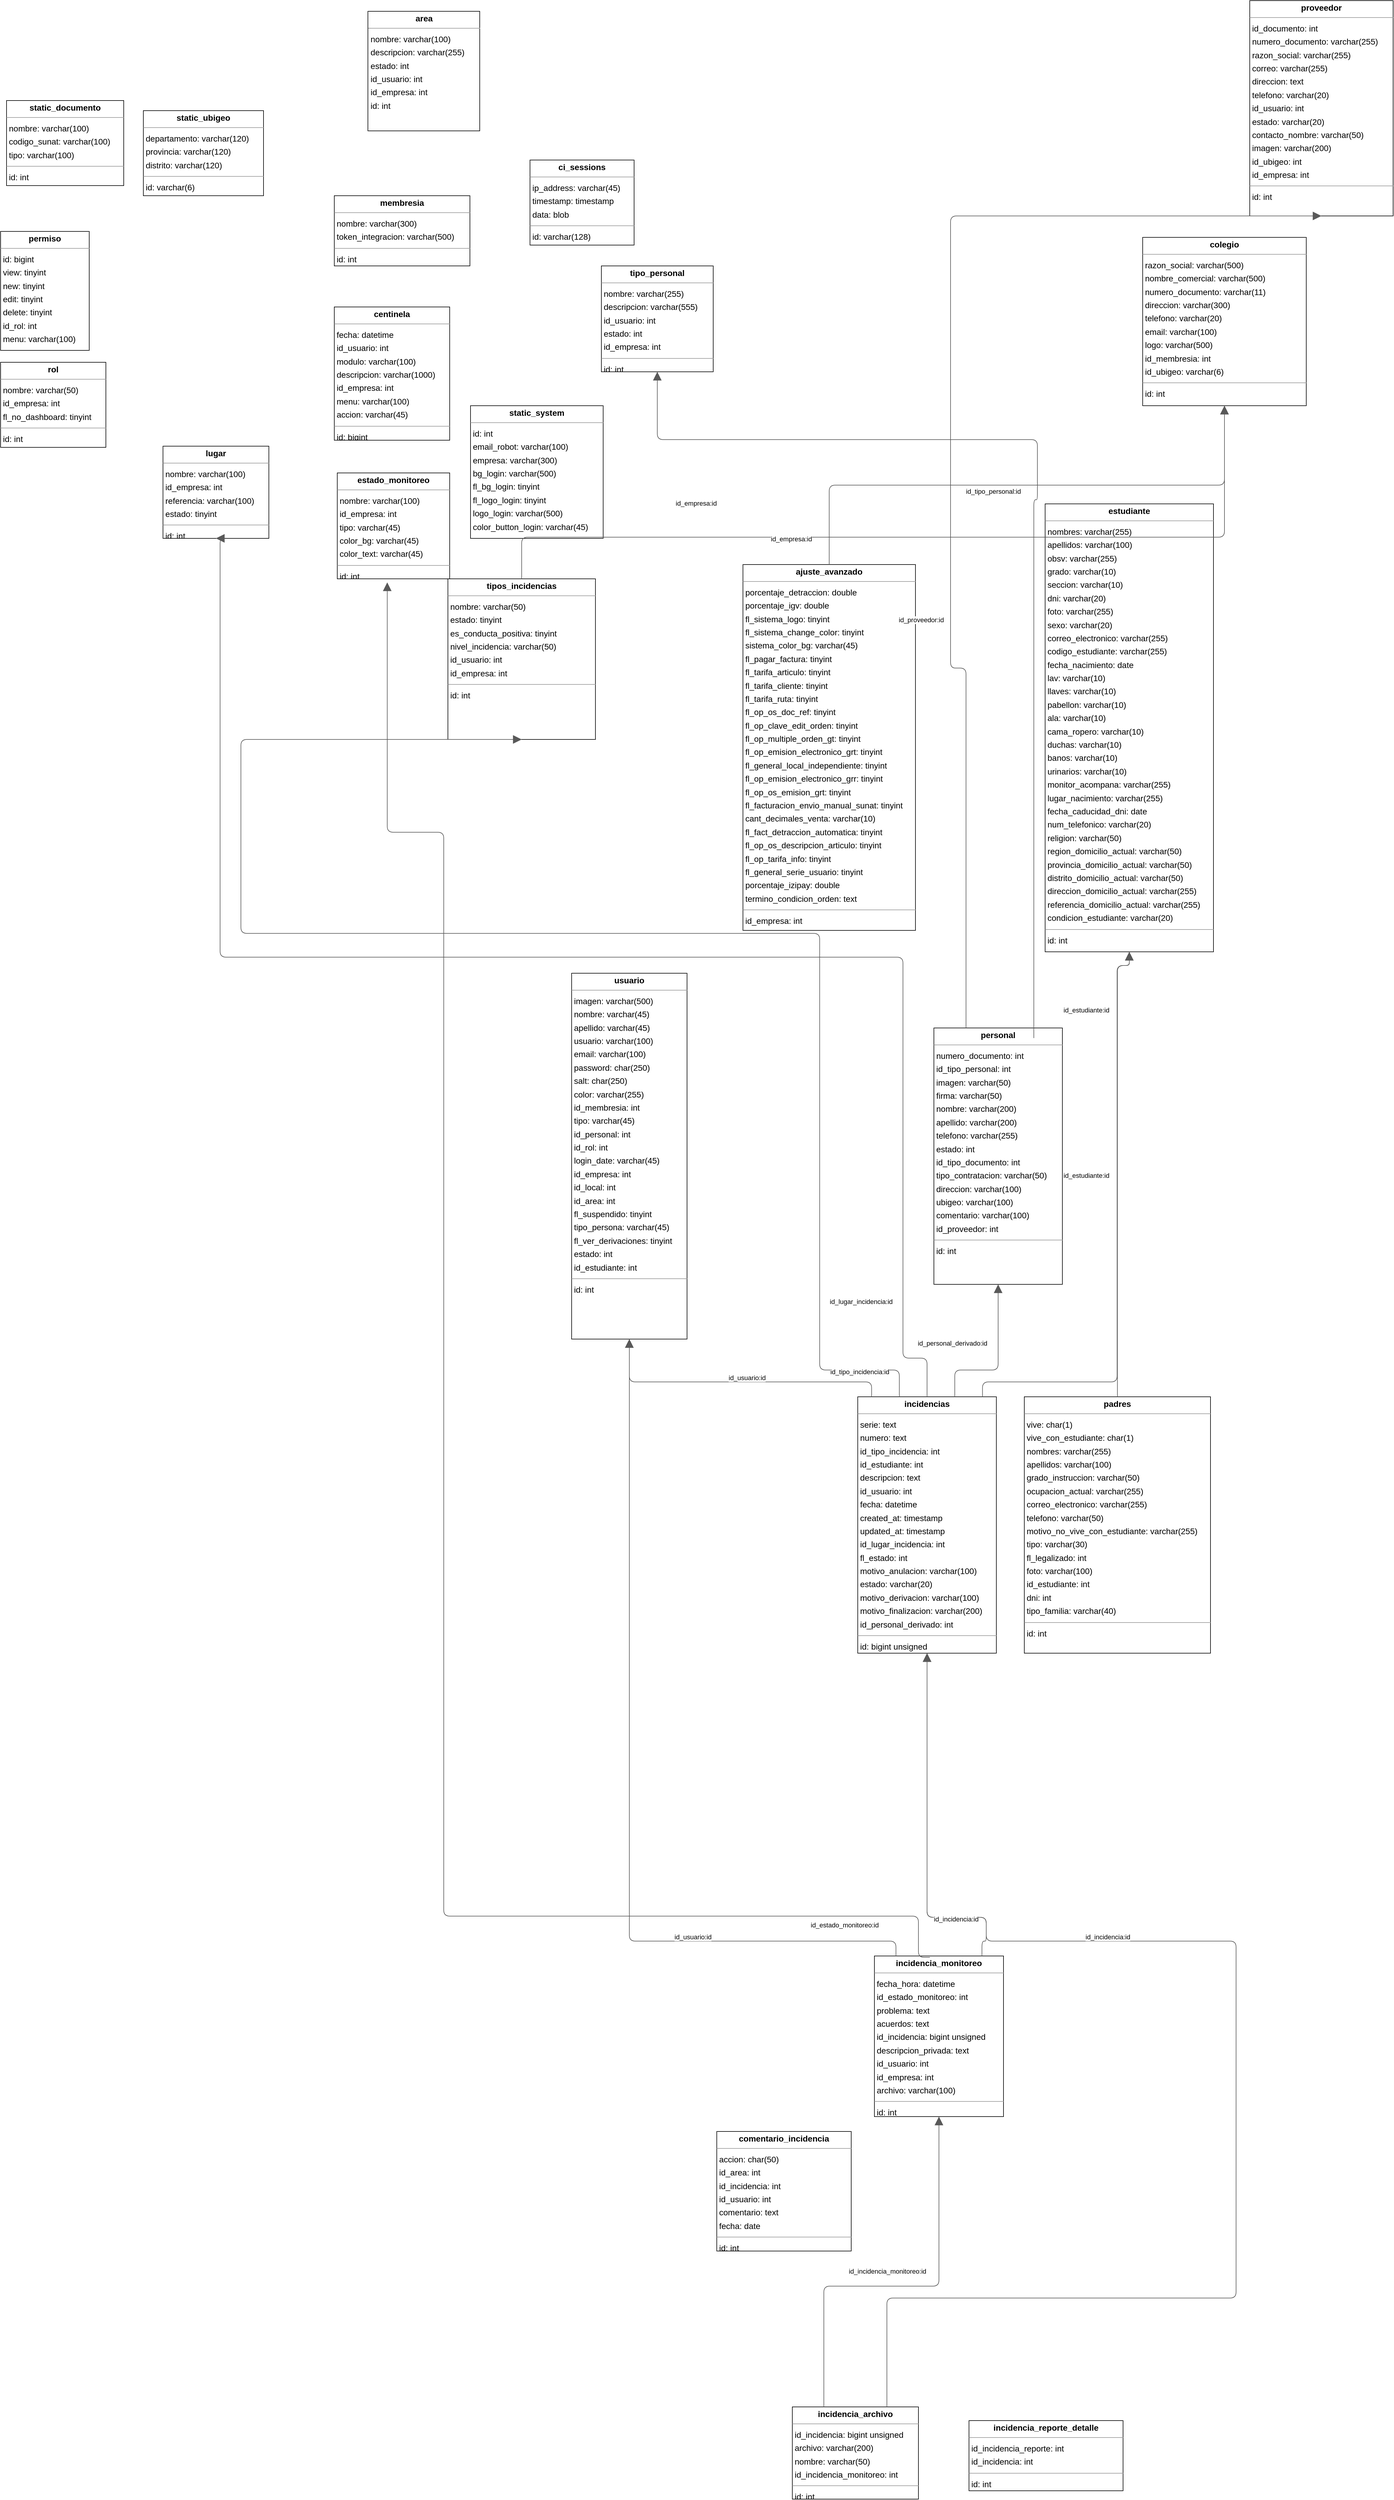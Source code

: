 <mxfile version="22.1.22" type="embed">
  <diagram name="Página-1" id="ycDpd4-9lRl3-AXhaBF0">
    <mxGraphModel dx="2317" dy="1612" grid="1" gridSize="10" guides="1" tooltips="1" connect="1" arrows="1" fold="1" page="1" pageScale="1" pageWidth="827" pageHeight="1169" math="0" shadow="0">
      <root>
        <mxCell id="0" />
        <mxCell id="1" parent="0" />
        <mxCell id="freNb7nJAfnXLiOJChIJ-1" value="&lt;p style=&quot;margin:0px;margin-top:4px;text-align:center;&quot;&gt;&lt;b&gt;ajuste_avanzado&lt;/b&gt;&lt;/p&gt;&lt;hr size=&quot;1&quot;/&gt;&lt;p style=&quot;margin:0 0 0 4px;line-height:1.6;&quot;&gt; porcentaje_detraccion: double&lt;br/&gt; porcentaje_igv: double&lt;br/&gt; fl_sistema_logo: tinyint&lt;br/&gt; fl_sistema_change_color: tinyint&lt;br/&gt; sistema_color_bg: varchar(45)&lt;br/&gt; fl_pagar_factura: tinyint&lt;br/&gt; fl_tarifa_articulo: tinyint&lt;br/&gt; fl_tarifa_cliente: tinyint&lt;br/&gt; fl_tarifa_ruta: tinyint&lt;br/&gt; fl_op_os_doc_ref: tinyint&lt;br/&gt; fl_op_clave_edit_orden: tinyint&lt;br/&gt; fl_op_multiple_orden_gt: tinyint&lt;br/&gt; fl_op_emision_electronico_grt: tinyint&lt;br/&gt; fl_general_local_independiente: tinyint&lt;br/&gt; fl_op_emision_electronico_grr: tinyint&lt;br/&gt; fl_op_os_emision_grt: tinyint&lt;br/&gt; fl_facturacion_envio_manual_sunat: tinyint&lt;br/&gt; cant_decimales_venta: varchar(10)&lt;br/&gt; fl_fact_detraccion_automatica: tinyint&lt;br/&gt; fl_op_os_descripcion_articulo: tinyint&lt;br/&gt; fl_op_tarifa_info: tinyint&lt;br/&gt; fl_general_serie_usuario: tinyint&lt;br/&gt; porcentaje_izipay: double&lt;br/&gt; termino_condicion_orden: text&lt;/p&gt;&lt;hr size=&quot;1&quot;/&gt;&lt;p style=&quot;margin:0 0 0 4px;line-height:1.6;&quot;&gt; id_empresa: int&lt;/p&gt;" style="verticalAlign=top;align=left;overflow=fill;fontSize=14;fontFamily=Helvetica;html=1;rounded=0;shadow=0;comic=0;labelBackgroundColor=none;strokeWidth=1;" parent="1" vertex="1">
          <mxGeometry x="148" y="650" width="290" height="615" as="geometry" />
        </mxCell>
        <mxCell id="freNb7nJAfnXLiOJChIJ-2" value="&lt;p style=&quot;margin:0px;margin-top:4px;text-align:center;&quot;&gt;&lt;b&gt;area&lt;/b&gt;&lt;/p&gt;&lt;hr size=&quot;1&quot;&gt;&lt;p style=&quot;margin:0 0 0 4px;line-height:1.6;&quot;&gt; nombre: varchar(100)&lt;br&gt; descripcion: varchar(255)&lt;br&gt; estado: int&lt;br&gt; id_usuario: int&lt;br&gt; id_empresa: int&lt;br&gt;&lt;/p&gt;&lt;p style=&quot;margin:0 0 0 4px;line-height:1.6;&quot;&gt; id: int&lt;/p&gt;" style="verticalAlign=top;align=left;overflow=fill;fontSize=14;fontFamily=Helvetica;html=1;rounded=0;shadow=0;comic=0;labelBackgroundColor=none;strokeWidth=1;" parent="1" vertex="1">
          <mxGeometry x="-482.5" y="-280" width="188" height="201" as="geometry" />
        </mxCell>
        <mxCell id="freNb7nJAfnXLiOJChIJ-3" value="&lt;p style=&quot;margin:0px;margin-top:4px;text-align:center;&quot;&gt;&lt;b&gt;centinela&lt;/b&gt;&lt;/p&gt;&lt;hr size=&quot;1&quot;/&gt;&lt;p style=&quot;margin:0 0 0 4px;line-height:1.6;&quot;&gt; fecha: datetime&lt;br/&gt; id_usuario: int&lt;br/&gt; modulo: varchar(100)&lt;br/&gt; descripcion: varchar(1000)&lt;br/&gt; id_empresa: int&lt;br/&gt; menu: varchar(100)&lt;br/&gt; accion: varchar(45)&lt;/p&gt;&lt;hr size=&quot;1&quot;/&gt;&lt;p style=&quot;margin:0 0 0 4px;line-height:1.6;&quot;&gt; id: bigint&lt;/p&gt;" style="verticalAlign=top;align=left;overflow=fill;fontSize=14;fontFamily=Helvetica;html=1;rounded=0;shadow=0;comic=0;labelBackgroundColor=none;strokeWidth=1;" parent="1" vertex="1">
          <mxGeometry x="-539" y="217" width="194" height="224" as="geometry" />
        </mxCell>
        <mxCell id="freNb7nJAfnXLiOJChIJ-4" value="&lt;p style=&quot;margin:0px;margin-top:4px;text-align:center;&quot;&gt;&lt;b&gt;ci_sessions&lt;/b&gt;&lt;/p&gt;&lt;hr size=&quot;1&quot;/&gt;&lt;p style=&quot;margin:0 0 0 4px;line-height:1.6;&quot;&gt; ip_address: varchar(45)&lt;br/&gt; timestamp: timestamp&lt;br/&gt; data: blob&lt;/p&gt;&lt;hr size=&quot;1&quot;/&gt;&lt;p style=&quot;margin:0 0 0 4px;line-height:1.6;&quot;&gt; id: varchar(128)&lt;/p&gt;" style="verticalAlign=top;align=left;overflow=fill;fontSize=14;fontFamily=Helvetica;html=1;rounded=0;shadow=0;comic=0;labelBackgroundColor=none;strokeWidth=1;" parent="1" vertex="1">
          <mxGeometry x="-210" y="-30" width="175" height="143" as="geometry" />
        </mxCell>
        <mxCell id="freNb7nJAfnXLiOJChIJ-5" value="&lt;p style=&quot;margin:0px;margin-top:4px;text-align:center;&quot;&gt;&lt;b&gt;comentario_incidencia&lt;/b&gt;&lt;/p&gt;&lt;hr size=&quot;1&quot;/&gt;&lt;p style=&quot;margin:0 0 0 4px;line-height:1.6;&quot;&gt; accion: char(50)&lt;br/&gt; id_area: int&lt;br/&gt; id_incidencia: int&lt;br/&gt; id_usuario: int&lt;br/&gt; comentario: text&lt;br/&gt; fecha: date&lt;/p&gt;&lt;hr size=&quot;1&quot;/&gt;&lt;p style=&quot;margin:0 0 0 4px;line-height:1.6;&quot;&gt; id: int&lt;/p&gt;" style="verticalAlign=top;align=left;overflow=fill;fontSize=14;fontFamily=Helvetica;html=1;rounded=0;shadow=0;comic=0;labelBackgroundColor=none;strokeWidth=1;" parent="1" vertex="1">
          <mxGeometry x="104" y="3284" width="226" height="201" as="geometry" />
        </mxCell>
        <mxCell id="freNb7nJAfnXLiOJChIJ-7" value="&lt;p style=&quot;margin:0px;margin-top:4px;text-align:center;&quot;&gt;&lt;b&gt;colegio&lt;/b&gt;&lt;/p&gt;&lt;hr size=&quot;1&quot;&gt;&lt;p style=&quot;margin:0 0 0 4px;line-height:1.6;&quot;&gt; razon_social: varchar(500)&lt;br&gt; nombre_comercial: varchar(500)&lt;br&gt; numero_documento: varchar(11)&lt;br&gt; direccion: varchar(300)&lt;br&gt; telefono: varchar(20)&lt;br&gt; email: varchar(100)&lt;br&gt; logo: varchar(500)&lt;br&gt; id_membresia: int&lt;br&gt; id_ubigeo: varchar(6)&lt;br&gt;&lt;/p&gt;&lt;hr size=&quot;1&quot;&gt;&lt;p style=&quot;margin:0 0 0 4px;line-height:1.6;&quot;&gt; id: int&lt;/p&gt;" style="verticalAlign=top;align=left;overflow=fill;fontSize=14;fontFamily=Helvetica;html=1;rounded=0;shadow=0;comic=0;labelBackgroundColor=none;strokeWidth=1;" parent="1" vertex="1">
          <mxGeometry x="820" y="100" width="275" height="283" as="geometry" />
        </mxCell>
        <mxCell id="freNb7nJAfnXLiOJChIJ-8" value="&lt;p style=&quot;margin:0px;margin-top:4px;text-align:center;&quot;&gt;&lt;b&gt;estado_monitoreo&lt;/b&gt;&lt;/p&gt;&lt;hr size=&quot;1&quot;/&gt;&lt;p style=&quot;margin:0 0 0 4px;line-height:1.6;&quot;&gt; nombre: varchar(100)&lt;br/&gt; id_empresa: int&lt;br/&gt; tipo: varchar(45)&lt;br/&gt; color_bg: varchar(45)&lt;br/&gt; color_text: varchar(45)&lt;/p&gt;&lt;hr size=&quot;1&quot;/&gt;&lt;p style=&quot;margin:0 0 0 4px;line-height:1.6;&quot;&gt; id: int&lt;/p&gt;" style="verticalAlign=top;align=left;overflow=fill;fontSize=14;fontFamily=Helvetica;html=1;rounded=0;shadow=0;comic=0;labelBackgroundColor=none;strokeWidth=1;" parent="1" vertex="1">
          <mxGeometry x="-534" y="496" width="189" height="178" as="geometry" />
        </mxCell>
        <mxCell id="freNb7nJAfnXLiOJChIJ-9" value="&lt;p style=&quot;margin:0px;margin-top:4px;text-align:center;&quot;&gt;&lt;b&gt;estudiante&lt;/b&gt;&lt;/p&gt;&lt;hr size=&quot;1&quot;/&gt;&lt;p style=&quot;margin:0 0 0 4px;line-height:1.6;&quot;&gt; nombres: varchar(255)&lt;br/&gt; apellidos: varchar(100)&lt;br/&gt; obsv: varchar(255)&lt;br/&gt; grado: varchar(10)&lt;br/&gt; seccion: varchar(10)&lt;br/&gt; dni: varchar(20)&lt;br/&gt; foto: varchar(255)&lt;br/&gt; sexo: varchar(20)&lt;br/&gt; correo_electronico: varchar(255)&lt;br/&gt; codigo_estudiante: varchar(255)&lt;br/&gt; fecha_nacimiento: date&lt;br/&gt; lav: varchar(10)&lt;br/&gt; llaves: varchar(10)&lt;br/&gt; pabellon: varchar(10)&lt;br/&gt; ala: varchar(10)&lt;br/&gt; cama_ropero: varchar(10)&lt;br/&gt; duchas: varchar(10)&lt;br/&gt; banos: varchar(10)&lt;br/&gt; urinarios: varchar(10)&lt;br/&gt; monitor_acompana: varchar(255)&lt;br/&gt; lugar_nacimiento: varchar(255)&lt;br/&gt; fecha_caducidad_dni: date&lt;br/&gt; num_telefonico: varchar(20)&lt;br/&gt; religion: varchar(50)&lt;br/&gt; region_domicilio_actual: varchar(50)&lt;br/&gt; provincia_domicilio_actual: varchar(50)&lt;br/&gt; distrito_domicilio_actual: varchar(50)&lt;br/&gt; direccion_domicilio_actual: varchar(255)&lt;br/&gt; referencia_domicilio_actual: varchar(255)&lt;br/&gt; condicion_estudiante: varchar(20)&lt;/p&gt;&lt;hr size=&quot;1&quot;/&gt;&lt;p style=&quot;margin:0 0 0 4px;line-height:1.6;&quot;&gt; id: int&lt;/p&gt;" style="verticalAlign=top;align=left;overflow=fill;fontSize=14;fontFamily=Helvetica;html=1;rounded=0;shadow=0;comic=0;labelBackgroundColor=none;strokeWidth=1;" parent="1" vertex="1">
          <mxGeometry x="656" y="548" width="283" height="753" as="geometry" />
        </mxCell>
        <mxCell id="freNb7nJAfnXLiOJChIJ-10" value="&lt;p style=&quot;margin:0px;margin-top:4px;text-align:center;&quot;&gt;&lt;b&gt;incidencia_archivo&lt;/b&gt;&lt;/p&gt;&lt;hr size=&quot;1&quot;/&gt;&lt;p style=&quot;margin:0 0 0 4px;line-height:1.6;&quot;&gt; id_incidencia: bigint unsigned&lt;br/&gt; archivo: varchar(200)&lt;br/&gt; nombre: varchar(50)&lt;br/&gt; id_incidencia_monitoreo: int&lt;/p&gt;&lt;hr size=&quot;1&quot;/&gt;&lt;p style=&quot;margin:0 0 0 4px;line-height:1.6;&quot;&gt; id: int&lt;/p&gt;" style="verticalAlign=top;align=left;overflow=fill;fontSize=14;fontFamily=Helvetica;html=1;rounded=0;shadow=0;comic=0;labelBackgroundColor=none;strokeWidth=1;" parent="1" vertex="1">
          <mxGeometry x="231" y="3747" width="212" height="155" as="geometry" />
        </mxCell>
        <mxCell id="freNb7nJAfnXLiOJChIJ-11" value="&lt;p style=&quot;margin:0px;margin-top:4px;text-align:center;&quot;&gt;&lt;b&gt;incidencia_monitoreo&lt;/b&gt;&lt;/p&gt;&lt;hr size=&quot;1&quot;/&gt;&lt;p style=&quot;margin:0 0 0 4px;line-height:1.6;&quot;&gt; fecha_hora: datetime&lt;br/&gt; id_estado_monitoreo: int&lt;br/&gt; problema: text&lt;br/&gt; acuerdos: text&lt;br/&gt; id_incidencia: bigint unsigned&lt;br/&gt; descripcion_privada: text&lt;br/&gt; id_usuario: int&lt;br/&gt; id_empresa: int&lt;br/&gt; archivo: varchar(100)&lt;/p&gt;&lt;hr size=&quot;1&quot;/&gt;&lt;p style=&quot;margin:0 0 0 4px;line-height:1.6;&quot;&gt; id: int&lt;/p&gt;" style="verticalAlign=top;align=left;overflow=fill;fontSize=14;fontFamily=Helvetica;html=1;rounded=0;shadow=0;comic=0;labelBackgroundColor=none;strokeWidth=1;" parent="1" vertex="1">
          <mxGeometry x="369" y="2989" width="217" height="270" as="geometry" />
        </mxCell>
        <mxCell id="freNb7nJAfnXLiOJChIJ-12" value="&lt;p style=&quot;margin:0px;margin-top:4px;text-align:center;&quot;&gt;&lt;b&gt;incidencia_reporte_detalle&lt;/b&gt;&lt;/p&gt;&lt;hr size=&quot;1&quot;/&gt;&lt;p style=&quot;margin:0 0 0 4px;line-height:1.6;&quot;&gt; id_incidencia_reporte: int&lt;br/&gt; id_incidencia: int&lt;/p&gt;&lt;hr size=&quot;1&quot;/&gt;&lt;p style=&quot;margin:0 0 0 4px;line-height:1.6;&quot;&gt; id: int&lt;/p&gt;" style="verticalAlign=top;align=left;overflow=fill;fontSize=14;fontFamily=Helvetica;html=1;rounded=0;shadow=0;comic=0;labelBackgroundColor=none;strokeWidth=1;" parent="1" vertex="1">
          <mxGeometry x="528" y="3770" width="259" height="118" as="geometry" />
        </mxCell>
        <mxCell id="freNb7nJAfnXLiOJChIJ-13" value="&lt;p style=&quot;margin:0px;margin-top:4px;text-align:center;&quot;&gt;&lt;b&gt;incidencias&lt;/b&gt;&lt;/p&gt;&lt;hr size=&quot;1&quot;/&gt;&lt;p style=&quot;margin:0 0 0 4px;line-height:1.6;&quot;&gt; serie: text&lt;br/&gt; numero: text&lt;br/&gt; id_tipo_incidencia: int&lt;br/&gt; id_estudiante: int&lt;br/&gt; descripcion: text&lt;br/&gt; id_usuario: int&lt;br/&gt; fecha: datetime&lt;br/&gt; created_at: timestamp&lt;br/&gt; updated_at: timestamp&lt;br/&gt; id_lugar_incidencia: int&lt;br/&gt; fl_estado: int&lt;br/&gt; motivo_anulacion: varchar(100)&lt;br/&gt; estado: varchar(20)&lt;br/&gt; motivo_derivacion: varchar(100)&lt;br/&gt; motivo_finalizacion: varchar(200)&lt;br/&gt; id_personal_derivado: int&lt;/p&gt;&lt;hr size=&quot;1&quot;/&gt;&lt;p style=&quot;margin:0 0 0 4px;line-height:1.6;&quot;&gt; id: bigint unsigned&lt;/p&gt;" style="verticalAlign=top;align=left;overflow=fill;fontSize=14;fontFamily=Helvetica;html=1;rounded=0;shadow=0;comic=0;labelBackgroundColor=none;strokeWidth=1;" parent="1" vertex="1">
          <mxGeometry x="341" y="2049" width="233" height="431" as="geometry" />
        </mxCell>
        <mxCell id="freNb7nJAfnXLiOJChIJ-14" value="&lt;p style=&quot;margin:0px;margin-top:4px;text-align:center;&quot;&gt;&lt;b&gt;lugar&lt;/b&gt;&lt;/p&gt;&lt;hr size=&quot;1&quot;/&gt;&lt;p style=&quot;margin:0 0 0 4px;line-height:1.6;&quot;&gt; nombre: varchar(100)&lt;br/&gt; id_empresa: int&lt;br/&gt; referencia: varchar(100)&lt;br/&gt; estado: tinyint&lt;/p&gt;&lt;hr size=&quot;1&quot;/&gt;&lt;p style=&quot;margin:0 0 0 4px;line-height:1.6;&quot;&gt; id: int&lt;/p&gt;" style="verticalAlign=top;align=left;overflow=fill;fontSize=14;fontFamily=Helvetica;html=1;rounded=0;shadow=0;comic=0;labelBackgroundColor=none;strokeWidth=1;" parent="1" vertex="1">
          <mxGeometry x="-827" y="451" width="178" height="155" as="geometry" />
        </mxCell>
        <mxCell id="freNb7nJAfnXLiOJChIJ-15" value="&lt;p style=&quot;margin:0px;margin-top:4px;text-align:center;&quot;&gt;&lt;b&gt;membresia&lt;/b&gt;&lt;/p&gt;&lt;hr size=&quot;1&quot;/&gt;&lt;p style=&quot;margin:0 0 0 4px;line-height:1.6;&quot;&gt; nombre: varchar(300)&lt;br/&gt; token_integracion: varchar(500)&lt;/p&gt;&lt;hr size=&quot;1&quot;/&gt;&lt;p style=&quot;margin:0 0 0 4px;line-height:1.6;&quot;&gt; id: int&lt;/p&gt;" style="verticalAlign=top;align=left;overflow=fill;fontSize=14;fontFamily=Helvetica;html=1;rounded=0;shadow=0;comic=0;labelBackgroundColor=none;strokeWidth=1;" parent="1" vertex="1">
          <mxGeometry x="-539" y="30" width="228" height="118" as="geometry" />
        </mxCell>
        <mxCell id="freNb7nJAfnXLiOJChIJ-16" value="&lt;p style=&quot;margin:0px;margin-top:4px;text-align:center;&quot;&gt;&lt;b&gt;padres&lt;/b&gt;&lt;/p&gt;&lt;hr size=&quot;1&quot;&gt;&lt;p style=&quot;margin:0 0 0 4px;line-height:1.6;&quot;&gt; vive: char(1)&lt;br&gt; vive_con_estudiante: char(1)&lt;br&gt; nombres: varchar(255)&lt;br&gt; apellidos: varchar(100)&lt;br&gt; grado_instruccion: varchar(50)&lt;br&gt; ocupacion_actual: varchar(255)&lt;br&gt; correo_electronico: varchar(255)&lt;br&gt; telefono: varchar(50)&lt;br&gt; motivo_no_vive_con_estudiante: varchar(255)&lt;br&gt; tipo: varchar(30)&lt;br&gt; fl_legalizado: int&lt;br&gt; foto: varchar(100)&lt;br&gt; id_estudiante: int&lt;br&gt; dni: int&lt;br&gt; tipo_familia: varchar(40)&lt;/p&gt;&lt;hr size=&quot;1&quot;&gt;&lt;p style=&quot;margin:0 0 0 4px;line-height:1.6;&quot;&gt; id: int&lt;/p&gt;" style="verticalAlign=top;align=left;overflow=fill;fontSize=14;fontFamily=Helvetica;html=1;rounded=0;shadow=0;comic=0;labelBackgroundColor=none;strokeWidth=1;" parent="1" vertex="1">
          <mxGeometry x="621" y="2049" width="313" height="431" as="geometry" />
        </mxCell>
        <mxCell id="freNb7nJAfnXLiOJChIJ-17" value="&lt;p style=&quot;margin:0px;margin-top:4px;text-align:center;&quot;&gt;&lt;b&gt;permiso&lt;/b&gt;&lt;/p&gt;&lt;hr size=&quot;1&quot;/&gt;&lt;p style=&quot;margin:0 0 0 4px;line-height:1.6;&quot;&gt; id: bigint&lt;br/&gt; view: tinyint&lt;br/&gt; new: tinyint&lt;br/&gt; edit: tinyint&lt;br/&gt; delete: tinyint&lt;br/&gt; id_rol: int&lt;br/&gt; menu: varchar(100)&lt;/p&gt;" style="verticalAlign=top;align=left;overflow=fill;fontSize=14;fontFamily=Helvetica;html=1;rounded=0;shadow=0;comic=0;labelBackgroundColor=none;strokeWidth=1;" parent="1" vertex="1">
          <mxGeometry x="-1100" y="90" width="149" height="200" as="geometry" />
        </mxCell>
        <mxCell id="freNb7nJAfnXLiOJChIJ-18" value="&lt;p style=&quot;margin:0px;margin-top:4px;text-align:center;&quot;&gt;&lt;b&gt;personal&lt;/b&gt;&lt;/p&gt;&lt;hr size=&quot;1&quot;&gt;&lt;p style=&quot;margin:0 0 0 4px;line-height:1.6;&quot;&gt; numero_documento: int&lt;br&gt; id_tipo_personal: int&lt;br&gt; imagen: varchar(50)&lt;br&gt; firma: varchar(50)&lt;br&gt;nombre: varchar(200)&lt;br&gt; apellido: varchar(200)&lt;br&gt; telefono: varchar(255)&lt;br&gt; estado: int&lt;br&gt; id_tipo_documento: int&lt;br&gt; tipo_contratacion: varchar(50)&lt;br&gt; direccion: varchar(100)&lt;br&gt; ubigeo: varchar(100)&lt;br&gt; comentario: varchar(100)&lt;br&gt; id_proveedor: int&lt;/p&gt;&lt;hr size=&quot;1&quot;&gt;&lt;p style=&quot;margin:0 0 0 4px;line-height:1.6;&quot;&gt; id: int&lt;/p&gt;" style="verticalAlign=top;align=left;overflow=fill;fontSize=14;fontFamily=Helvetica;html=1;rounded=0;shadow=0;comic=0;labelBackgroundColor=none;strokeWidth=1;" parent="1" vertex="1">
          <mxGeometry x="469" y="1429" width="216" height="431" as="geometry" />
        </mxCell>
        <mxCell id="freNb7nJAfnXLiOJChIJ-19" value="&lt;p style=&quot;margin:0px;margin-top:4px;text-align:center;&quot;&gt;&lt;b&gt;proveedor&lt;/b&gt;&lt;/p&gt;&lt;hr size=&quot;1&quot;&gt;&lt;p style=&quot;margin:0 0 0 4px;line-height:1.6;&quot;&gt; id_documento: int&lt;br&gt; numero_documento: varchar(255)&lt;br&gt; razon_social: varchar(255)&lt;br&gt; correo: varchar(255)&lt;br&gt; direccion: text&lt;br&gt; telefono: varchar(20)&lt;br&gt; id_usuario: int&lt;br&gt; estado: varchar(20)&lt;br&gt; contacto_nombre: varchar(50)&lt;br&gt; imagen: varchar(200)&lt;br&gt; id_ubigeo: int&lt;br&gt; id_empresa: int&lt;/p&gt;&lt;hr size=&quot;1&quot;&gt;&lt;p style=&quot;margin:0 0 0 4px;line-height:1.6;&quot;&gt; id: int&lt;/p&gt;" style="verticalAlign=top;align=left;overflow=fill;fontSize=14;fontFamily=Helvetica;html=1;rounded=0;shadow=0;comic=0;labelBackgroundColor=none;strokeWidth=1;" parent="1" vertex="1">
          <mxGeometry x="1000" y="-298" width="241" height="362" as="geometry" />
        </mxCell>
        <mxCell id="freNb7nJAfnXLiOJChIJ-20" value="&lt;p style=&quot;margin:0px;margin-top:4px;text-align:center;&quot;&gt;&lt;b&gt;rol&lt;/b&gt;&lt;/p&gt;&lt;hr size=&quot;1&quot;/&gt;&lt;p style=&quot;margin:0 0 0 4px;line-height:1.6;&quot;&gt; nombre: varchar(50)&lt;br/&gt; id_empresa: int&lt;br/&gt; fl_no_dashboard: tinyint&lt;/p&gt;&lt;hr size=&quot;1&quot;/&gt;&lt;p style=&quot;margin:0 0 0 4px;line-height:1.6;&quot;&gt; id: int&lt;/p&gt;" style="verticalAlign=top;align=left;overflow=fill;fontSize=14;fontFamily=Helvetica;html=1;rounded=0;shadow=0;comic=0;labelBackgroundColor=none;strokeWidth=1;" parent="1" vertex="1">
          <mxGeometry x="-1100" y="310" width="177" height="143" as="geometry" />
        </mxCell>
        <mxCell id="freNb7nJAfnXLiOJChIJ-22" value="&lt;p style=&quot;margin:0px;margin-top:4px;text-align:center;&quot;&gt;&lt;b&gt;static_documento&lt;/b&gt;&lt;/p&gt;&lt;hr size=&quot;1&quot;/&gt;&lt;p style=&quot;margin:0 0 0 4px;line-height:1.6;&quot;&gt; nombre: varchar(100)&lt;br/&gt; codigo_sunat: varchar(100)&lt;br/&gt; tipo: varchar(100)&lt;/p&gt;&lt;hr size=&quot;1&quot;/&gt;&lt;p style=&quot;margin:0 0 0 4px;line-height:1.6;&quot;&gt; id: int&lt;/p&gt;" style="verticalAlign=top;align=left;overflow=fill;fontSize=14;fontFamily=Helvetica;html=1;rounded=0;shadow=0;comic=0;labelBackgroundColor=none;strokeWidth=1;" parent="1" vertex="1">
          <mxGeometry x="-1090" y="-130" width="197" height="143" as="geometry" />
        </mxCell>
        <mxCell id="freNb7nJAfnXLiOJChIJ-24" value="&lt;p style=&quot;margin:0px;margin-top:4px;text-align:center;&quot;&gt;&lt;b&gt;static_system&lt;/b&gt;&lt;/p&gt;&lt;hr size=&quot;1&quot;/&gt;&lt;p style=&quot;margin:0 0 0 4px;line-height:1.6;&quot;&gt; id: int&lt;br/&gt; email_robot: varchar(100)&lt;br/&gt; empresa: varchar(300)&lt;br/&gt; bg_login: varchar(500)&lt;br/&gt; fl_bg_login: tinyint&lt;br/&gt; fl_logo_login: tinyint&lt;br/&gt; logo_login: varchar(500)&lt;br/&gt; color_button_login: varchar(45)&lt;/p&gt;" style="verticalAlign=top;align=left;overflow=fill;fontSize=14;fontFamily=Helvetica;html=1;rounded=0;shadow=0;comic=0;labelBackgroundColor=none;strokeWidth=1;" parent="1" vertex="1">
          <mxGeometry x="-310" y="383" width="223" height="223" as="geometry" />
        </mxCell>
        <mxCell id="freNb7nJAfnXLiOJChIJ-25" value="&lt;p style=&quot;margin:0px;margin-top:4px;text-align:center;&quot;&gt;&lt;b&gt;static_ubigeo&lt;/b&gt;&lt;/p&gt;&lt;hr size=&quot;1&quot;/&gt;&lt;p style=&quot;margin:0 0 0 4px;line-height:1.6;&quot;&gt; departamento: varchar(120)&lt;br/&gt; provincia: varchar(120)&lt;br/&gt; distrito: varchar(120)&lt;/p&gt;&lt;hr size=&quot;1&quot;/&gt;&lt;p style=&quot;margin:0 0 0 4px;line-height:1.6;&quot;&gt; id: varchar(6)&lt;/p&gt;" style="verticalAlign=top;align=left;overflow=fill;fontSize=14;fontFamily=Helvetica;html=1;rounded=0;shadow=0;comic=0;labelBackgroundColor=none;strokeWidth=1;" parent="1" vertex="1">
          <mxGeometry x="-860" y="-113" width="202" height="143" as="geometry" />
        </mxCell>
        <mxCell id="freNb7nJAfnXLiOJChIJ-26" value="&lt;p style=&quot;margin:0px;margin-top:4px;text-align:center;&quot;&gt;&lt;b&gt;tipo_personal&lt;/b&gt;&lt;/p&gt;&lt;hr size=&quot;1&quot;/&gt;&lt;p style=&quot;margin:0 0 0 4px;line-height:1.6;&quot;&gt; nombre: varchar(255)&lt;br/&gt; descripcion: varchar(555)&lt;br/&gt; id_usuario: int&lt;br/&gt; estado: int&lt;br/&gt; id_empresa: int&lt;/p&gt;&lt;hr size=&quot;1&quot;/&gt;&lt;p style=&quot;margin:0 0 0 4px;line-height:1.6;&quot;&gt; id: int&lt;/p&gt;" style="verticalAlign=top;align=left;overflow=fill;fontSize=14;fontFamily=Helvetica;html=1;rounded=0;shadow=0;comic=0;labelBackgroundColor=none;strokeWidth=1;" parent="1" vertex="1">
          <mxGeometry x="-90" y="148" width="188" height="178" as="geometry" />
        </mxCell>
        <mxCell id="freNb7nJAfnXLiOJChIJ-27" value="&lt;p style=&quot;margin:0px;margin-top:4px;text-align:center;&quot;&gt;&lt;b&gt;tipos_incidencias&lt;/b&gt;&lt;/p&gt;&lt;hr size=&quot;1&quot;&gt;&lt;p style=&quot;margin:0 0 0 4px;line-height:1.6;&quot;&gt; nombre: varchar(50)&lt;br&gt;estado: tinyint&lt;br&gt; es_conducta_positiva: tinyint&lt;br&gt;nivel_incidencia: varchar(50)&lt;br&gt; id_usuario: int&lt;br&gt; id_empresa: int&lt;/p&gt;&lt;hr size=&quot;1&quot;&gt;&lt;p style=&quot;margin:0 0 0 4px;line-height:1.6;&quot;&gt; id: int&lt;/p&gt;" style="verticalAlign=top;align=left;overflow=fill;fontSize=14;fontFamily=Helvetica;html=1;rounded=0;shadow=0;comic=0;labelBackgroundColor=none;strokeWidth=1;" parent="1" vertex="1">
          <mxGeometry x="-348" y="674" width="248" height="270" as="geometry" />
        </mxCell>
        <mxCell id="freNb7nJAfnXLiOJChIJ-28" value="&lt;p style=&quot;margin:0px;margin-top:4px;text-align:center;&quot;&gt;&lt;b&gt;usuario&lt;/b&gt;&lt;/p&gt;&lt;hr size=&quot;1&quot;&gt;&lt;p style=&quot;margin:0 0 0 4px;line-height:1.6;&quot;&gt; imagen: varchar(500)&lt;br&gt; nombre: varchar(45)&lt;br&gt; apellido: varchar(45)&lt;br&gt; usuario: varchar(100)&lt;br&gt; email: varchar(100)&lt;br&gt; password: char(250)&lt;br&gt; salt: char(250)&lt;br&gt; color: varchar(255)&lt;br&gt; id_membresia: int&lt;br&gt; tipo: varchar(45)&lt;br&gt; id_personal: int&lt;br&gt; id_rol: int&lt;br&gt; login_date: varchar(45)&lt;br&gt; id_empresa: int&lt;br&gt; id_local: int&lt;br&gt; id_area: int&lt;br&gt; fl_suspendido: tinyint&lt;br&gt; tipo_persona: varchar(45)&lt;br&gt; fl_ver_derivaciones: tinyint&lt;br&gt; estado: int&lt;br&gt; id_estudiante: int&lt;/p&gt;&lt;hr size=&quot;1&quot;&gt;&lt;p style=&quot;margin:0 0 0 4px;line-height:1.6;&quot;&gt; id: int&lt;/p&gt;" style="verticalAlign=top;align=left;overflow=fill;fontSize=14;fontFamily=Helvetica;html=1;rounded=0;shadow=0;comic=0;labelBackgroundColor=none;strokeWidth=1;" parent="1" vertex="1">
          <mxGeometry x="-140" y="1337" width="194" height="615" as="geometry" />
        </mxCell>
        <mxCell id="freNb7nJAfnXLiOJChIJ-29" value="" style="html=1;rounded=1;edgeStyle=orthogonalEdgeStyle;dashed=0;startArrow=none;endArrow=block;endSize=12;strokeColor=#595959;exitX=0.500;exitY=0.000;exitDx=0;exitDy=0;entryX=0.500;entryY=1.000;entryDx=0;entryDy=0;" parent="1" source="freNb7nJAfnXLiOJChIJ-1" target="freNb7nJAfnXLiOJChIJ-7" edge="1">
          <mxGeometry width="50" height="50" relative="1" as="geometry">
            <Array as="points" />
          </mxGeometry>
        </mxCell>
        <mxCell id="freNb7nJAfnXLiOJChIJ-30" value="id_empresa:id" style="edgeLabel;resizable=0;html=1;align=left;verticalAlign=top;strokeColor=default;" parent="freNb7nJAfnXLiOJChIJ-29" vertex="1" connectable="0">
          <mxGeometry x="33" y="534" as="geometry" />
        </mxCell>
        <mxCell id="freNb7nJAfnXLiOJChIJ-31" value="" style="html=1;rounded=1;edgeStyle=orthogonalEdgeStyle;dashed=0;startArrow=none;endArrow=block;endSize=12;strokeColor=#595959;exitX=0.250;exitY=0.000;exitDx=0;exitDy=0;entryX=0.500;entryY=1.000;entryDx=0;entryDy=0;" parent="1" source="freNb7nJAfnXLiOJChIJ-10" target="freNb7nJAfnXLiOJChIJ-11" edge="1">
          <mxGeometry width="50" height="50" relative="1" as="geometry">
            <Array as="points">
              <mxPoint x="284" y="3544" />
              <mxPoint x="477" y="3544" />
            </Array>
          </mxGeometry>
        </mxCell>
        <mxCell id="freNb7nJAfnXLiOJChIJ-32" value="id_incidencia_monitoreo:id" style="edgeLabel;resizable=0;html=1;align=left;verticalAlign=top;strokeColor=default;" parent="freNb7nJAfnXLiOJChIJ-31" vertex="1" connectable="0">
          <mxGeometry x="324" y="3506" as="geometry" />
        </mxCell>
        <mxCell id="freNb7nJAfnXLiOJChIJ-33" value="" style="html=1;rounded=1;edgeStyle=orthogonalEdgeStyle;dashed=0;startArrow=none;endArrow=block;endSize=12;strokeColor=#595959;exitX=0.750;exitY=0.000;exitDx=0;exitDy=0;entryX=0.500;entryY=1.000;entryDx=0;entryDy=0;" parent="1" source="freNb7nJAfnXLiOJChIJ-10" target="freNb7nJAfnXLiOJChIJ-13" edge="1">
          <mxGeometry width="50" height="50" relative="1" as="geometry">
            <Array as="points">
              <mxPoint x="390" y="3564" />
              <mxPoint x="977" y="3564" />
              <mxPoint x="977" y="2964" />
              <mxPoint x="557" y="2964" />
              <mxPoint x="557" y="2924" />
              <mxPoint x="457" y="2924" />
            </Array>
          </mxGeometry>
        </mxCell>
        <mxCell id="freNb7nJAfnXLiOJChIJ-34" value="id_incidencia:id" style="edgeLabel;resizable=0;html=1;align=left;verticalAlign=top;strokeColor=default;" parent="freNb7nJAfnXLiOJChIJ-33" vertex="1" connectable="0">
          <mxGeometry x="722" y="2944" as="geometry" />
        </mxCell>
        <mxCell id="freNb7nJAfnXLiOJChIJ-35" value="" style="html=1;rounded=1;edgeStyle=orthogonalEdgeStyle;dashed=0;startArrow=none;endArrow=block;endSize=12;strokeColor=#595959;exitX=0.43;exitY=0.009;exitDx=0;exitDy=0;exitPerimeter=0;" parent="1" source="freNb7nJAfnXLiOJChIJ-11" edge="1">
          <mxGeometry width="50" height="50" relative="1" as="geometry">
            <Array as="points">
              <mxPoint x="443" y="2991" />
              <mxPoint x="443" y="2922" />
              <mxPoint x="-355" y="2922" />
              <mxPoint x="-355" y="1100" />
            </Array>
            <mxPoint x="442.97" y="3001.05" as="sourcePoint" />
            <mxPoint x="-450" y="680" as="targetPoint" />
          </mxGeometry>
        </mxCell>
        <mxCell id="freNb7nJAfnXLiOJChIJ-36" value="id_estado_monitoreo:id" style="edgeLabel;resizable=0;html=1;align=left;verticalAlign=top;strokeColor=default;" parent="freNb7nJAfnXLiOJChIJ-35" vertex="1" connectable="0">
          <mxGeometry x="260" y="2924" as="geometry" />
        </mxCell>
        <mxCell id="freNb7nJAfnXLiOJChIJ-37" value="" style="html=1;rounded=1;edgeStyle=orthogonalEdgeStyle;dashed=0;startArrow=none;endArrow=block;endSize=12;strokeColor=#595959;exitX=0.833;exitY=0.000;exitDx=0;exitDy=0;entryX=0.500;entryY=1.000;entryDx=0;entryDy=0;" parent="1" source="freNb7nJAfnXLiOJChIJ-11" target="freNb7nJAfnXLiOJChIJ-13" edge="1">
          <mxGeometry width="50" height="50" relative="1" as="geometry">
            <Array as="points">
              <mxPoint x="549" y="2964" />
              <mxPoint x="557" y="2964" />
              <mxPoint x="557" y="2924" />
              <mxPoint x="457" y="2924" />
            </Array>
          </mxGeometry>
        </mxCell>
        <mxCell id="freNb7nJAfnXLiOJChIJ-38" value="id_incidencia:id" style="edgeLabel;resizable=0;html=1;align=left;verticalAlign=top;strokeColor=default;" parent="freNb7nJAfnXLiOJChIJ-37" vertex="1" connectable="0">
          <mxGeometry x="467" y="2914" as="geometry" />
        </mxCell>
        <mxCell id="freNb7nJAfnXLiOJChIJ-39" value="" style="html=1;rounded=1;edgeStyle=orthogonalEdgeStyle;dashed=0;startArrow=none;endArrow=block;endSize=12;strokeColor=#595959;exitX=0.167;exitY=0.000;exitDx=0;exitDy=0;entryX=0.500;entryY=1.000;entryDx=0;entryDy=0;" parent="1" source="freNb7nJAfnXLiOJChIJ-11" target="freNb7nJAfnXLiOJChIJ-28" edge="1">
          <mxGeometry width="50" height="50" relative="1" as="geometry">
            <Array as="points">
              <mxPoint x="405" y="2964" />
              <mxPoint x="-43" y="2964" />
            </Array>
          </mxGeometry>
        </mxCell>
        <mxCell id="freNb7nJAfnXLiOJChIJ-40" value="id_usuario:id" style="edgeLabel;resizable=0;html=1;align=left;verticalAlign=top;strokeColor=default;" parent="freNb7nJAfnXLiOJChIJ-39" vertex="1" connectable="0">
          <mxGeometry x="31" y="2944" as="geometry" />
        </mxCell>
        <mxCell id="freNb7nJAfnXLiOJChIJ-41" value="" style="html=1;rounded=1;edgeStyle=orthogonalEdgeStyle;dashed=0;startArrow=none;endArrow=block;endSize=12;strokeColor=#595959;exitX=0.900;exitY=0.000;exitDx=0;exitDy=0;entryX=0.500;entryY=1.000;entryDx=0;entryDy=0;" parent="1" source="freNb7nJAfnXLiOJChIJ-13" target="freNb7nJAfnXLiOJChIJ-9" edge="1">
          <mxGeometry width="50" height="50" relative="1" as="geometry">
            <Array as="points">
              <mxPoint x="550" y="2024" />
              <mxPoint x="777" y="2024" />
              <mxPoint x="777" y="1324" />
              <mxPoint x="797" y="1324" />
            </Array>
          </mxGeometry>
        </mxCell>
        <mxCell id="freNb7nJAfnXLiOJChIJ-42" value="id_estudiante:id" style="edgeLabel;resizable=0;html=1;align=left;verticalAlign=top;strokeColor=default;" parent="freNb7nJAfnXLiOJChIJ-41" vertex="1" connectable="0">
          <mxGeometry x="685" y="1664" as="geometry" />
        </mxCell>
        <mxCell id="freNb7nJAfnXLiOJChIJ-43" value="" style="html=1;rounded=1;edgeStyle=orthogonalEdgeStyle;dashed=0;startArrow=none;endArrow=block;endSize=12;strokeColor=#595959;exitX=0.500;exitY=0.000;exitDx=0;exitDy=0;entryX=0.500;entryY=1.000;entryDx=0;entryDy=0;" parent="1" source="freNb7nJAfnXLiOJChIJ-13" target="freNb7nJAfnXLiOJChIJ-14" edge="1">
          <mxGeometry width="50" height="50" relative="1" as="geometry">
            <Array as="points">
              <mxPoint x="457" y="1984" />
              <mxPoint x="417" y="1984" />
              <mxPoint x="417" y="1310" />
              <mxPoint x="-731" y="1310" />
            </Array>
          </mxGeometry>
        </mxCell>
        <mxCell id="freNb7nJAfnXLiOJChIJ-44" value="id_lugar_incidencia:id" style="edgeLabel;resizable=0;html=1;align=left;verticalAlign=top;strokeColor=default;" parent="freNb7nJAfnXLiOJChIJ-43" vertex="1" connectable="0">
          <mxGeometry x="292" y="1876" as="geometry" />
        </mxCell>
        <mxCell id="freNb7nJAfnXLiOJChIJ-45" value="" style="html=1;rounded=1;edgeStyle=orthogonalEdgeStyle;dashed=0;startArrow=none;endArrow=block;endSize=12;strokeColor=#595959;exitX=0.700;exitY=0.000;exitDx=0;exitDy=0;entryX=0.500;entryY=1.000;entryDx=0;entryDy=0;" parent="1" source="freNb7nJAfnXLiOJChIJ-13" target="freNb7nJAfnXLiOJChIJ-18" edge="1">
          <mxGeometry width="50" height="50" relative="1" as="geometry">
            <Array as="points">
              <mxPoint x="504" y="2004" />
              <mxPoint x="577" y="2004" />
            </Array>
          </mxGeometry>
        </mxCell>
        <mxCell id="freNb7nJAfnXLiOJChIJ-46" value="id_personal_derivado:id" style="edgeLabel;resizable=0;html=1;align=left;verticalAlign=top;strokeColor=default;" parent="freNb7nJAfnXLiOJChIJ-45" vertex="1" connectable="0">
          <mxGeometry x="440" y="1946" as="geometry" />
        </mxCell>
        <mxCell id="freNb7nJAfnXLiOJChIJ-47" value="" style="html=1;rounded=1;edgeStyle=orthogonalEdgeStyle;dashed=0;startArrow=none;endArrow=block;endSize=12;strokeColor=#595959;exitX=0.300;exitY=0.000;exitDx=0;exitDy=0;entryX=0.500;entryY=1.000;entryDx=0;entryDy=0;" parent="1" source="freNb7nJAfnXLiOJChIJ-13" target="freNb7nJAfnXLiOJChIJ-27" edge="1">
          <mxGeometry width="50" height="50" relative="1" as="geometry">
            <Array as="points">
              <mxPoint x="411" y="2004" />
              <mxPoint x="277" y="2004" />
              <mxPoint x="277" y="1270" />
              <mxPoint x="-696" y="1270" />
            </Array>
          </mxGeometry>
        </mxCell>
        <mxCell id="freNb7nJAfnXLiOJChIJ-48" value="id_tipo_incidencia:id" style="edgeLabel;resizable=0;html=1;align=left;verticalAlign=top;strokeColor=default;" parent="freNb7nJAfnXLiOJChIJ-47" vertex="1" connectable="0">
          <mxGeometry x="293" y="1994" as="geometry" />
        </mxCell>
        <mxCell id="freNb7nJAfnXLiOJChIJ-49" value="" style="html=1;rounded=1;edgeStyle=orthogonalEdgeStyle;dashed=0;startArrow=none;endArrow=block;endSize=12;strokeColor=#595959;exitX=0.100;exitY=0.000;exitDx=0;exitDy=0;entryX=0.500;entryY=1.000;entryDx=0;entryDy=0;" parent="1" source="freNb7nJAfnXLiOJChIJ-13" target="freNb7nJAfnXLiOJChIJ-28" edge="1">
          <mxGeometry width="50" height="50" relative="1" as="geometry">
            <Array as="points">
              <mxPoint x="364" y="2024" />
              <mxPoint x="-43" y="2024" />
            </Array>
          </mxGeometry>
        </mxCell>
        <mxCell id="freNb7nJAfnXLiOJChIJ-50" value="id_usuario:id" style="edgeLabel;resizable=0;html=1;align=left;verticalAlign=top;strokeColor=default;" parent="freNb7nJAfnXLiOJChIJ-49" vertex="1" connectable="0">
          <mxGeometry x="122" y="2004" as="geometry" />
        </mxCell>
        <mxCell id="freNb7nJAfnXLiOJChIJ-51" value="" style="html=1;rounded=1;edgeStyle=orthogonalEdgeStyle;dashed=0;startArrow=none;endArrow=block;endSize=12;strokeColor=#595959;exitX=0.500;exitY=0.000;exitDx=0;exitDy=0;entryX=0.500;entryY=1.000;entryDx=0;entryDy=0;" parent="1" source="freNb7nJAfnXLiOJChIJ-16" target="freNb7nJAfnXLiOJChIJ-9" edge="1">
          <mxGeometry width="50" height="50" relative="1" as="geometry">
            <Array as="points">
              <mxPoint x="777" y="1324" />
              <mxPoint x="797" y="1324" />
            </Array>
          </mxGeometry>
        </mxCell>
        <mxCell id="freNb7nJAfnXLiOJChIJ-52" value="id_estudiante:id" style="edgeLabel;resizable=0;html=1;align=left;verticalAlign=top;strokeColor=default;" parent="freNb7nJAfnXLiOJChIJ-51" vertex="1" connectable="0">
          <mxGeometry x="685" y="1386" as="geometry" />
        </mxCell>
        <mxCell id="freNb7nJAfnXLiOJChIJ-53" value="" style="html=1;rounded=1;edgeStyle=orthogonalEdgeStyle;dashed=0;startArrow=none;endArrow=block;endSize=12;strokeColor=#595959;exitX=0.250;exitY=0.000;exitDx=0;exitDy=0;entryX=0.500;entryY=1.000;entryDx=0;entryDy=0;" parent="1" source="freNb7nJAfnXLiOJChIJ-18" target="freNb7nJAfnXLiOJChIJ-19" edge="1">
          <mxGeometry width="50" height="50" relative="1" as="geometry">
            <Array as="points">
              <mxPoint x="523" y="824" />
              <mxPoint x="497" y="824" />
            </Array>
          </mxGeometry>
        </mxCell>
        <mxCell id="freNb7nJAfnXLiOJChIJ-54" value="id_proveedor:id" style="edgeLabel;resizable=0;html=1;align=left;verticalAlign=top;strokeColor=default;" parent="freNb7nJAfnXLiOJChIJ-53" vertex="1" connectable="0">
          <mxGeometry x="408" y="730" as="geometry" />
        </mxCell>
        <mxCell id="freNb7nJAfnXLiOJChIJ-55" value="" style="html=1;rounded=1;edgeStyle=orthogonalEdgeStyle;dashed=0;startArrow=none;endArrow=block;endSize=12;strokeColor=#595959;exitX=0.750;exitY=0.000;exitDx=0;exitDy=0;entryX=0.5;entryY=1;entryDx=0;entryDy=0;" parent="1" target="freNb7nJAfnXLiOJChIJ-26" edge="1">
          <mxGeometry width="50" height="50" relative="1" as="geometry">
            <Array as="points">
              <mxPoint x="637" y="541" />
              <mxPoint x="643" y="541" />
              <mxPoint x="643" y="440" />
              <mxPoint x="4" y="440" />
            </Array>
            <mxPoint x="637" y="1446" as="sourcePoint" />
            <mxPoint x="10.0" y="343.0" as="targetPoint" />
          </mxGeometry>
        </mxCell>
        <mxCell id="freNb7nJAfnXLiOJChIJ-56" value="id_tipo_personal:id" style="edgeLabel;resizable=0;html=1;align=left;verticalAlign=top;strokeColor=default;" parent="freNb7nJAfnXLiOJChIJ-55" vertex="1" connectable="0">
          <mxGeometry x="521" y="514" as="geometry" />
        </mxCell>
        <mxCell id="freNb7nJAfnXLiOJChIJ-57" value="" style="html=1;rounded=1;edgeStyle=orthogonalEdgeStyle;dashed=0;startArrow=none;endArrow=block;endSize=12;strokeColor=#595959;exitX=0.500;exitY=0.000;exitDx=0;exitDy=0;entryX=0.500;entryY=1.000;entryDx=0;entryDy=0;" parent="1" source="freNb7nJAfnXLiOJChIJ-27" target="freNb7nJAfnXLiOJChIJ-7" edge="1">
          <mxGeometry width="50" height="50" relative="1" as="geometry">
            <Array as="points">
              <mxPoint x="277" y="604" />
              <mxPoint x="117" y="604" />
            </Array>
          </mxGeometry>
        </mxCell>
        <mxCell id="freNb7nJAfnXLiOJChIJ-58" value="id_empresa:id" style="edgeLabel;resizable=0;html=1;align=left;verticalAlign=top;strokeColor=default;" parent="freNb7nJAfnXLiOJChIJ-57" vertex="1" connectable="0">
          <mxGeometry x="193" y="594" as="geometry" />
        </mxCell>
      </root>
    </mxGraphModel>
  </diagram>
</mxfile>
